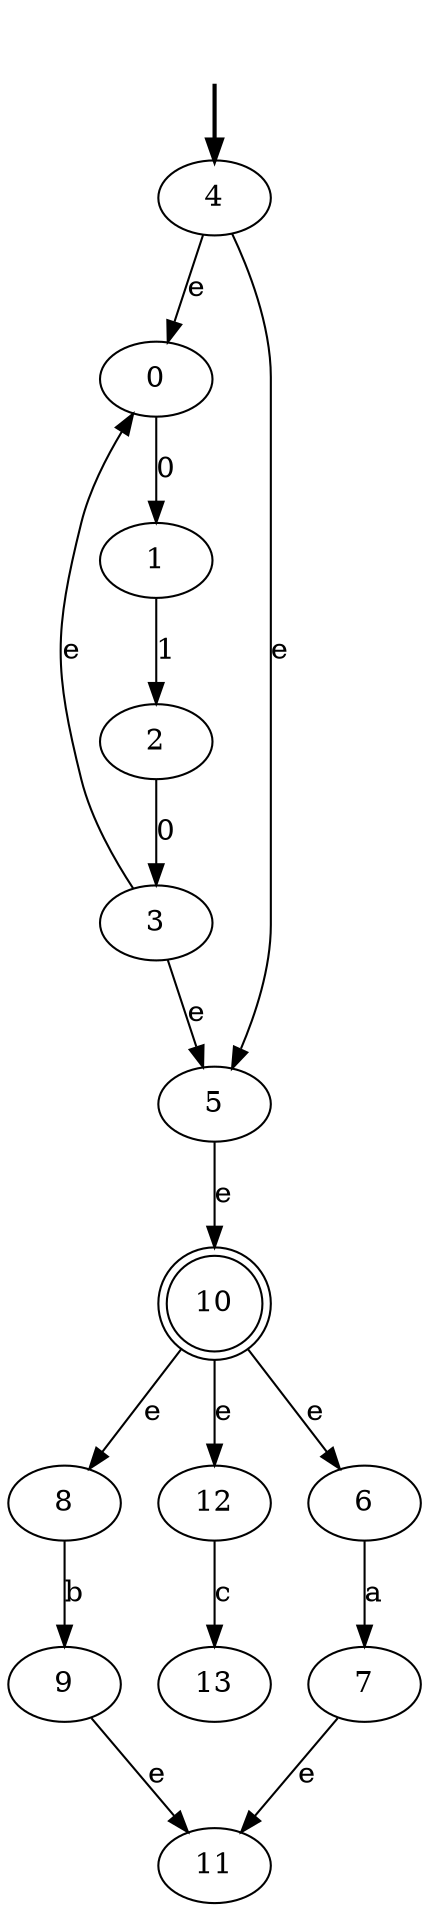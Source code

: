 digraph {
	fake0 [style=invisible]
	9
	1
	8
	11
	12
	3
	6
	4 [root=true]
	0
	5
	10 [shape=doublecircle]
	2
	7
	fake0 -> 4 [style=bold]
	0 -> 1 [label=0]
	1 -> 2 [label=1]
	2 -> 3 [label=0]
	4 -> 0 [label=e]
	4 -> 5 [label=e]
	3 -> 0 [label=e]
	3 -> 5 [label=e]
	6 -> 7 [label=a]
	8 -> 9 [label=b]
	10 -> 8 [label=e]
	10 -> 6 [label=e]
	10 -> 12 [label=e]
	7 -> 11 [label=e]
	9 -> 11 [label=e]
	12 -> 13 [label=c]
	5 -> 10 [label=e]
}
